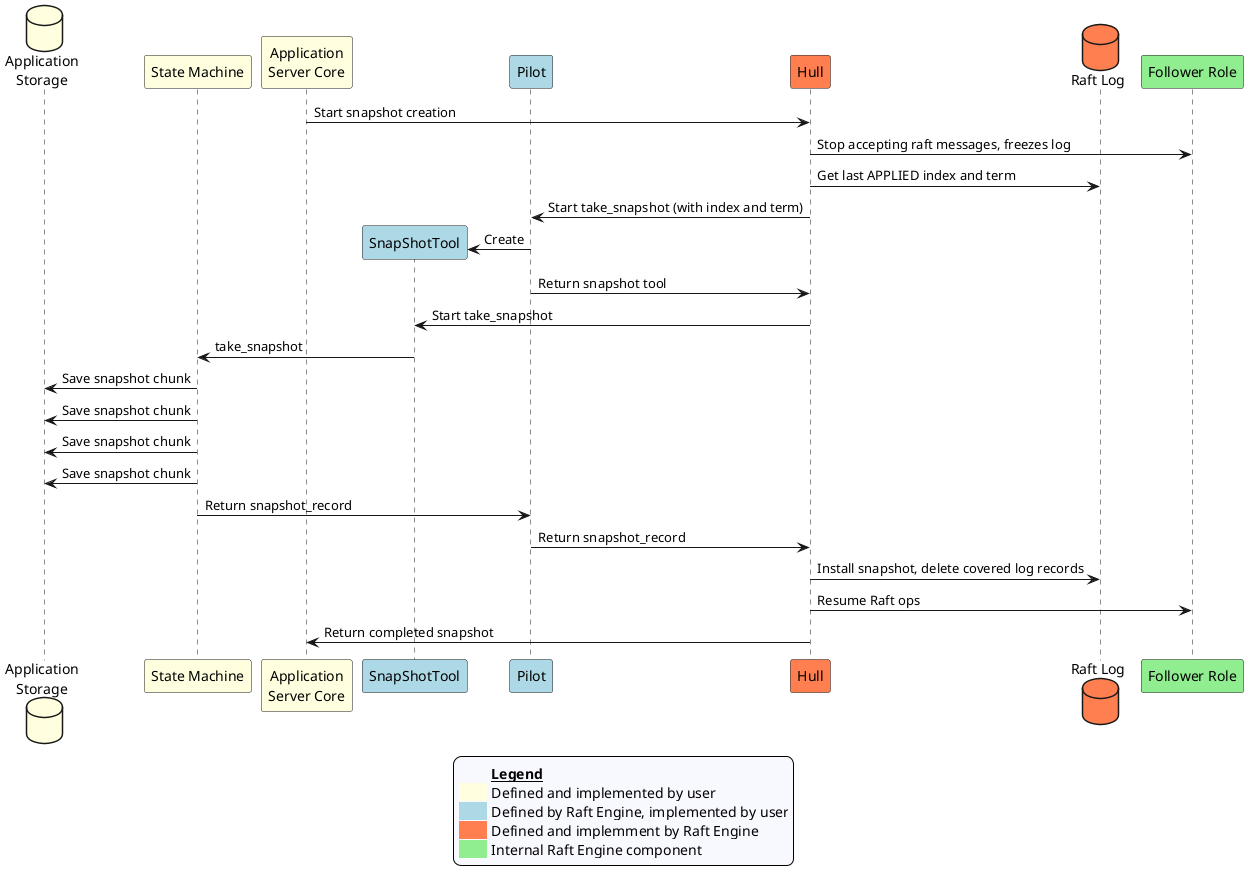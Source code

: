 @startuml
skinparam legend {
  backgroundColor #GhostWhite
  entrySeparator #GhostWhite
}

participant "Application\nServer Core" as app_core order 30 #Lightyellow
participant "State Machine" as app_state order 20 #Lightyellow 
database "Application\nStorage" as app_db order 10 #Lightyellow
participant Pilot as pilot order 40 #Lightblue
participant Hull as hull order 50 #Coral
database "Raft Log" as log order 60 #Coral
participant "Follower Role" as role order 70 #Lightgreen
app_core->hull: Start snapshot creation
hull->role: Stop accepting raft messages, freezes log
hull->log: Get last APPLIED index and term
hull->pilot: Start take_snapshot (with index and term)
create participant "SnapShotTool" as tool order 35 #Lightblue
pilot->tool: Create 
pilot->hull: Return snapshot tool
hull->tool: Start take_snapshot
tool->app_state: take_snapshot
app_state->app_db: Save snapshot chunk
app_state->app_db: Save snapshot chunk
app_state->app_db: Save snapshot chunk
app_state->app_db: Save snapshot chunk
app_state->pilot: Return snapshot_record
pilot->hull: Return snapshot_record
hull->log: Install snapshot, delete covered log records
hull->role: Resume Raft ops
hull->app_core: Return completed snapshot

legend 
  <#GhostWhite,#GhostWhite>|        |= __Legend__ |
  |<#Lightyellow>   | Defined and implemented by user|
  |<#Lightblue>  | Defined by Raft Engine, implemented by user|
  |<#Coral>  | Defined and implemment by Raft Engine|
  |<#Lightgreen> | Internal Raft Engine component|
endlegend
@enduml

